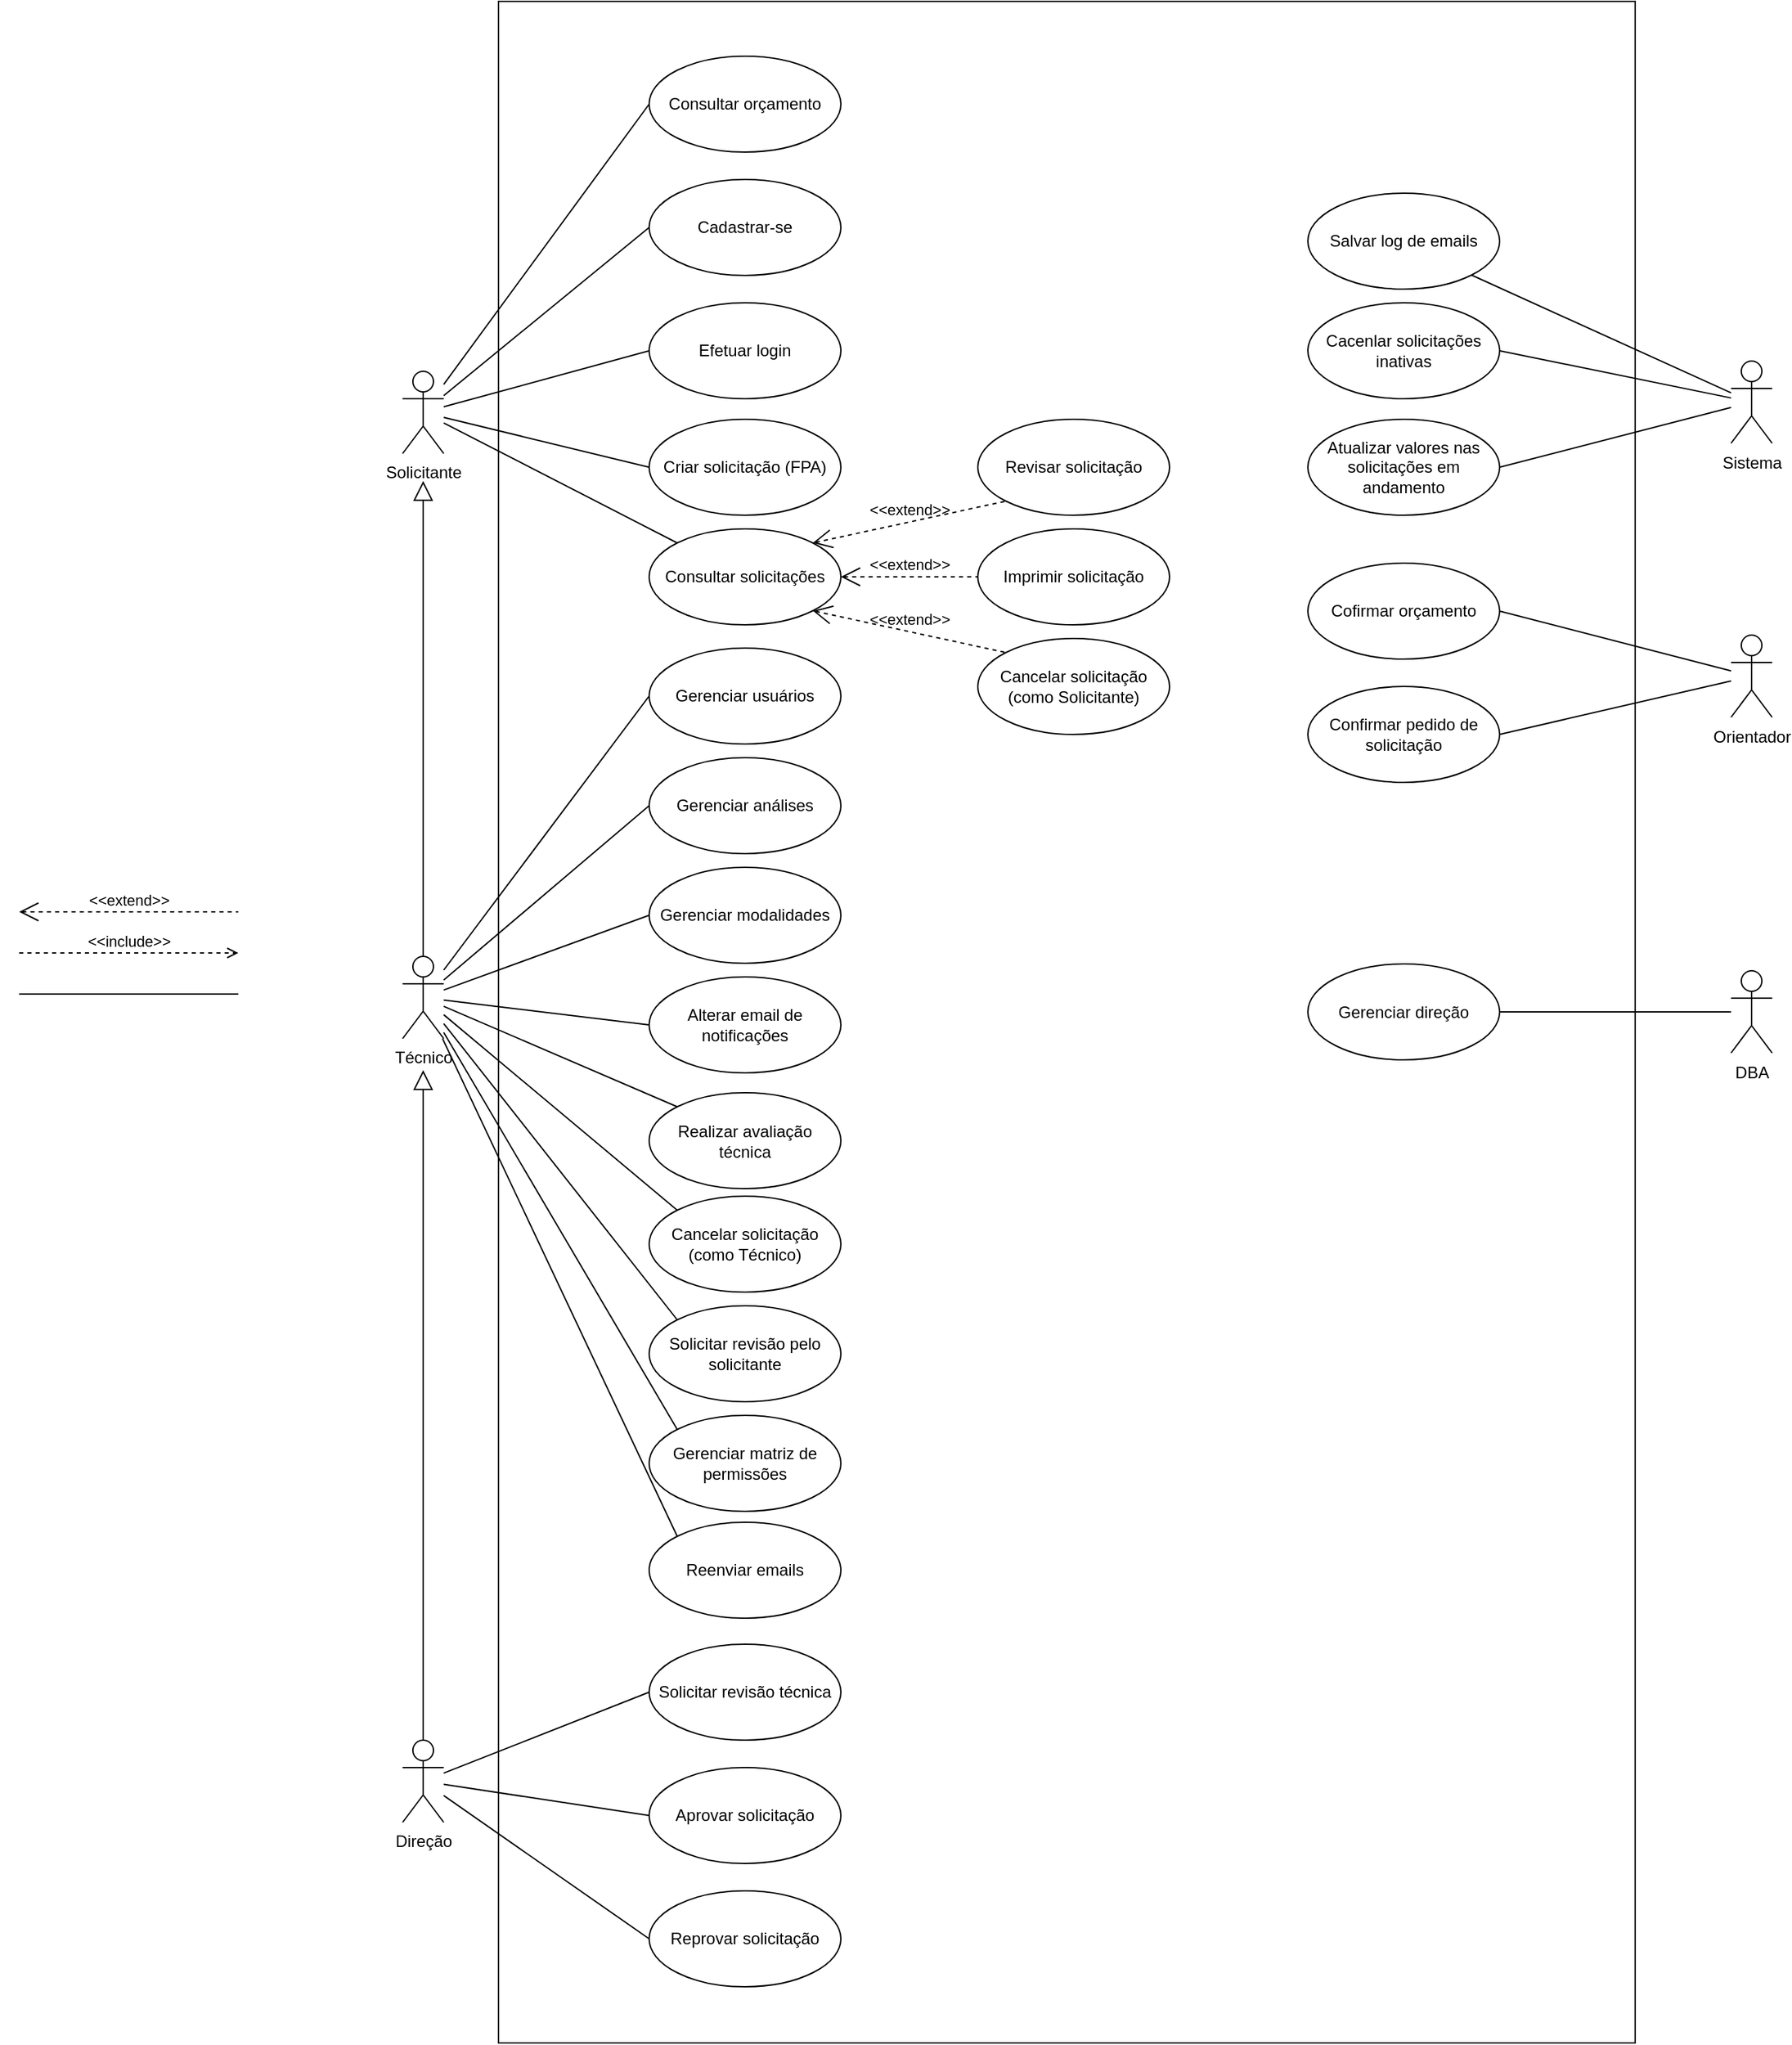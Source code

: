 <mxfile version="26.2.15">
  <diagram name="Página-1" id="T-kE6N22ADqD35Iw9dVv">
    <mxGraphModel dx="3762" dy="1529" grid="1" gridSize="10" guides="1" tooltips="1" connect="1" arrows="1" fold="1" page="1" pageScale="1" pageWidth="1169" pageHeight="1654" math="0" shadow="0">
      <root>
        <mxCell id="0" />
        <mxCell id="1" parent="0" />
        <mxCell id="SDTokjHX8b4e2OPeZDeQ-48" value="" style="rounded=0;whiteSpace=wrap;html=1;fillColor=none;movable=0;resizable=0;rotatable=0;deletable=0;editable=0;locked=1;connectable=0;" parent="1" vertex="1">
          <mxGeometry x="140" y="30" width="830" height="1490" as="geometry" />
        </mxCell>
        <mxCell id="hf_ZjgXe4D2gobURKUqv-2" style="rounded=0;orthogonalLoop=1;jettySize=auto;html=1;entryX=0;entryY=0.5;entryDx=0;entryDy=0;endArrow=none;startFill=0;" edge="1" parent="1" source="SDTokjHX8b4e2OPeZDeQ-1" target="hf_ZjgXe4D2gobURKUqv-1">
          <mxGeometry relative="1" as="geometry" />
        </mxCell>
        <mxCell id="SDTokjHX8b4e2OPeZDeQ-1" value="Solicitante" style="shape=umlActor;verticalLabelPosition=bottom;verticalAlign=top;html=1;outlineConnect=0;" parent="1" vertex="1">
          <mxGeometry x="70" y="300" width="30" height="60" as="geometry" />
        </mxCell>
        <mxCell id="SDTokjHX8b4e2OPeZDeQ-2" value="Orientador" style="shape=umlActor;verticalLabelPosition=bottom;verticalAlign=top;html=1;outlineConnect=0;" parent="1" vertex="1">
          <mxGeometry x="1040" y="492.5" width="30" height="60" as="geometry" />
        </mxCell>
        <mxCell id="SDTokjHX8b4e2OPeZDeQ-3" value="Sistema" style="shape=umlActor;verticalLabelPosition=bottom;verticalAlign=top;html=1;outlineConnect=0;" parent="1" vertex="1">
          <mxGeometry x="1040" y="292.5" width="30" height="60" as="geometry" />
        </mxCell>
        <mxCell id="SDTokjHX8b4e2OPeZDeQ-4" value="Técnico" style="shape=umlActor;verticalLabelPosition=bottom;verticalAlign=top;html=1;outlineConnect=0;" parent="1" vertex="1">
          <mxGeometry x="70" y="727" width="30" height="60" as="geometry" />
        </mxCell>
        <mxCell id="SDTokjHX8b4e2OPeZDeQ-5" value="Direção" style="shape=umlActor;verticalLabelPosition=bottom;verticalAlign=top;html=1;outlineConnect=0;" parent="1" vertex="1">
          <mxGeometry x="70" y="1299" width="30" height="60" as="geometry" />
        </mxCell>
        <mxCell id="SDTokjHX8b4e2OPeZDeQ-9" value="" style="edgeStyle=none;html=1;endArrow=block;endFill=0;endSize=12;verticalAlign=bottom;rounded=0;exitX=0.5;exitY=0;exitDx=0;exitDy=0;exitPerimeter=0;" parent="1" source="SDTokjHX8b4e2OPeZDeQ-5" edge="1">
          <mxGeometry width="160" relative="1" as="geometry">
            <mxPoint x="-340" y="660" as="sourcePoint" />
            <mxPoint x="85" y="810" as="targetPoint" />
          </mxGeometry>
        </mxCell>
        <mxCell id="SDTokjHX8b4e2OPeZDeQ-10" value="Cadastrar-se" style="ellipse;whiteSpace=wrap;html=1;" parent="1" vertex="1">
          <mxGeometry x="250" y="160" width="140" height="70" as="geometry" />
        </mxCell>
        <mxCell id="SDTokjHX8b4e2OPeZDeQ-11" value="" style="edgeStyle=none;html=1;endArrow=none;verticalAlign=bottom;rounded=0;" parent="1" edge="1">
          <mxGeometry width="160" relative="1" as="geometry">
            <mxPoint x="-210" y="754.5" as="sourcePoint" />
            <mxPoint x="-50" y="754.5" as="targetPoint" />
          </mxGeometry>
        </mxCell>
        <mxCell id="SDTokjHX8b4e2OPeZDeQ-12" value="&amp;lt;&amp;lt;include&amp;gt;&amp;gt;" style="edgeStyle=none;html=1;endArrow=open;verticalAlign=bottom;dashed=1;labelBackgroundColor=none;rounded=0;" parent="1" edge="1">
          <mxGeometry width="160" relative="1" as="geometry">
            <mxPoint x="-210" y="724.5" as="sourcePoint" />
            <mxPoint x="-50" y="724.5" as="targetPoint" />
          </mxGeometry>
        </mxCell>
        <mxCell id="SDTokjHX8b4e2OPeZDeQ-13" value="&amp;lt;&amp;lt;extend&amp;gt;&amp;gt;" style="edgeStyle=none;html=1;startArrow=open;endArrow=none;startSize=12;verticalAlign=bottom;dashed=1;labelBackgroundColor=none;rounded=0;" parent="1" edge="1">
          <mxGeometry width="160" relative="1" as="geometry">
            <mxPoint x="-210" y="694.5" as="sourcePoint" />
            <mxPoint x="-50" y="694.5" as="targetPoint" />
          </mxGeometry>
        </mxCell>
        <mxCell id="SDTokjHX8b4e2OPeZDeQ-15" value="Efetuar login" style="ellipse;whiteSpace=wrap;html=1;" parent="1" vertex="1">
          <mxGeometry x="250" y="250" width="140" height="70" as="geometry" />
        </mxCell>
        <mxCell id="SDTokjHX8b4e2OPeZDeQ-17" value="" style="edgeStyle=none;html=1;endArrow=block;endFill=0;endSize=12;verticalAlign=bottom;rounded=0;exitX=0.5;exitY=0;exitDx=0;exitDy=0;exitPerimeter=0;" parent="1" source="SDTokjHX8b4e2OPeZDeQ-4" edge="1">
          <mxGeometry width="160" relative="1" as="geometry">
            <mxPoint x="110" y="480" as="sourcePoint" />
            <mxPoint x="85" y="380" as="targetPoint" />
          </mxGeometry>
        </mxCell>
        <mxCell id="SDTokjHX8b4e2OPeZDeQ-20" value="Criar solicitação (FPA)" style="ellipse;whiteSpace=wrap;html=1;" parent="1" vertex="1">
          <mxGeometry x="250" y="335" width="140" height="70" as="geometry" />
        </mxCell>
        <mxCell id="SDTokjHX8b4e2OPeZDeQ-21" value="Consultar solicitações" style="ellipse;whiteSpace=wrap;html=1;" parent="1" vertex="1">
          <mxGeometry x="250" y="415" width="140" height="70" as="geometry" />
        </mxCell>
        <mxCell id="SDTokjHX8b4e2OPeZDeQ-22" value="Revisar solicitação" style="ellipse;whiteSpace=wrap;html=1;" parent="1" vertex="1">
          <mxGeometry x="490" y="335" width="140" height="70" as="geometry" />
        </mxCell>
        <mxCell id="SDTokjHX8b4e2OPeZDeQ-23" value="&amp;lt;&amp;lt;extend&amp;gt;&amp;gt;" style="edgeStyle=none;html=1;startArrow=open;endArrow=none;startSize=12;verticalAlign=bottom;dashed=1;labelBackgroundColor=none;rounded=0;entryX=0;entryY=1;entryDx=0;entryDy=0;exitX=1;exitY=0;exitDx=0;exitDy=0;" parent="1" source="SDTokjHX8b4e2OPeZDeQ-21" target="SDTokjHX8b4e2OPeZDeQ-22" edge="1">
          <mxGeometry width="160" relative="1" as="geometry">
            <mxPoint x="360" y="635" as="sourcePoint" />
            <mxPoint x="520" y="635" as="targetPoint" />
          </mxGeometry>
        </mxCell>
        <mxCell id="SDTokjHX8b4e2OPeZDeQ-24" value="Imprimir solicitação" style="ellipse;whiteSpace=wrap;html=1;" parent="1" vertex="1">
          <mxGeometry x="490" y="415" width="140" height="70" as="geometry" />
        </mxCell>
        <mxCell id="SDTokjHX8b4e2OPeZDeQ-25" value="&amp;lt;&amp;lt;extend&amp;gt;&amp;gt;" style="edgeStyle=none;html=1;startArrow=open;endArrow=none;startSize=12;verticalAlign=bottom;dashed=1;labelBackgroundColor=none;rounded=0;exitX=1;exitY=0.5;exitDx=0;exitDy=0;entryX=0;entryY=0.5;entryDx=0;entryDy=0;" parent="1" source="SDTokjHX8b4e2OPeZDeQ-21" target="SDTokjHX8b4e2OPeZDeQ-24" edge="1">
          <mxGeometry width="160" relative="1" as="geometry">
            <mxPoint x="360" y="635" as="sourcePoint" />
            <mxPoint x="520" y="635" as="targetPoint" />
          </mxGeometry>
        </mxCell>
        <mxCell id="SDTokjHX8b4e2OPeZDeQ-26" value="&lt;div&gt;Cancelar solicitação (como Solicitante)&lt;/div&gt;" style="ellipse;whiteSpace=wrap;html=1;" parent="1" vertex="1">
          <mxGeometry x="490" y="495" width="140" height="70" as="geometry" />
        </mxCell>
        <mxCell id="SDTokjHX8b4e2OPeZDeQ-27" value="&amp;lt;&amp;lt;extend&amp;gt;&amp;gt;" style="edgeStyle=none;html=1;startArrow=open;endArrow=none;startSize=12;verticalAlign=bottom;dashed=1;labelBackgroundColor=none;rounded=0;exitX=1;exitY=1;exitDx=0;exitDy=0;entryX=0;entryY=0;entryDx=0;entryDy=0;" parent="1" source="SDTokjHX8b4e2OPeZDeQ-21" target="SDTokjHX8b4e2OPeZDeQ-26" edge="1">
          <mxGeometry width="160" relative="1" as="geometry">
            <mxPoint x="360" y="635" as="sourcePoint" />
            <mxPoint x="520" y="635" as="targetPoint" />
          </mxGeometry>
        </mxCell>
        <mxCell id="SDTokjHX8b4e2OPeZDeQ-28" value="" style="edgeStyle=none;html=1;endArrow=none;verticalAlign=bottom;rounded=0;entryX=0;entryY=0.5;entryDx=0;entryDy=0;" parent="1" source="SDTokjHX8b4e2OPeZDeQ-1" target="SDTokjHX8b4e2OPeZDeQ-10" edge="1">
          <mxGeometry width="160" relative="1" as="geometry">
            <mxPoint x="110" y="320" as="sourcePoint" />
            <mxPoint x="270" y="310" as="targetPoint" />
          </mxGeometry>
        </mxCell>
        <mxCell id="SDTokjHX8b4e2OPeZDeQ-29" value="" style="edgeStyle=none;html=1;endArrow=none;verticalAlign=bottom;rounded=0;entryX=0;entryY=0.5;entryDx=0;entryDy=0;" parent="1" source="SDTokjHX8b4e2OPeZDeQ-1" target="SDTokjHX8b4e2OPeZDeQ-15" edge="1">
          <mxGeometry width="160" relative="1" as="geometry">
            <mxPoint x="110" y="330" as="sourcePoint" />
            <mxPoint x="260" y="275" as="targetPoint" />
          </mxGeometry>
        </mxCell>
        <mxCell id="SDTokjHX8b4e2OPeZDeQ-30" value="" style="edgeStyle=none;html=1;endArrow=none;verticalAlign=bottom;rounded=0;entryX=0;entryY=0.5;entryDx=0;entryDy=0;" parent="1" source="SDTokjHX8b4e2OPeZDeQ-1" target="SDTokjHX8b4e2OPeZDeQ-20" edge="1">
          <mxGeometry width="160" relative="1" as="geometry">
            <mxPoint x="110" y="340" as="sourcePoint" />
            <mxPoint x="260" y="275" as="targetPoint" />
          </mxGeometry>
        </mxCell>
        <mxCell id="SDTokjHX8b4e2OPeZDeQ-31" value="" style="edgeStyle=none;html=1;endArrow=none;verticalAlign=bottom;rounded=0;entryX=0;entryY=0;entryDx=0;entryDy=0;" parent="1" source="SDTokjHX8b4e2OPeZDeQ-1" target="SDTokjHX8b4e2OPeZDeQ-21" edge="1">
          <mxGeometry width="160" relative="1" as="geometry">
            <mxPoint x="110" y="350" as="sourcePoint" />
            <mxPoint x="260" y="275" as="targetPoint" />
          </mxGeometry>
        </mxCell>
        <mxCell id="SDTokjHX8b4e2OPeZDeQ-32" value="Gerenciar usuários" style="ellipse;whiteSpace=wrap;html=1;" parent="1" vertex="1">
          <mxGeometry x="250" y="502" width="140" height="70" as="geometry" />
        </mxCell>
        <mxCell id="SDTokjHX8b4e2OPeZDeQ-33" value="Gerenciar análises" style="ellipse;whiteSpace=wrap;html=1;" parent="1" vertex="1">
          <mxGeometry x="250" y="582" width="140" height="70" as="geometry" />
        </mxCell>
        <mxCell id="SDTokjHX8b4e2OPeZDeQ-34" value="Gerenciar modalidades" style="ellipse;whiteSpace=wrap;html=1;" parent="1" vertex="1">
          <mxGeometry x="250" y="662" width="140" height="70" as="geometry" />
        </mxCell>
        <mxCell id="SDTokjHX8b4e2OPeZDeQ-35" value="Alterar email de notificações" style="ellipse;whiteSpace=wrap;html=1;" parent="1" vertex="1">
          <mxGeometry x="250" y="742" width="140" height="70" as="geometry" />
        </mxCell>
        <mxCell id="SDTokjHX8b4e2OPeZDeQ-36" value="Realizar avaliação técnica" style="ellipse;whiteSpace=wrap;html=1;" parent="1" vertex="1">
          <mxGeometry x="250" y="826.5" width="140" height="70" as="geometry" />
        </mxCell>
        <mxCell id="SDTokjHX8b4e2OPeZDeQ-37" value="" style="edgeStyle=none;html=1;endArrow=none;verticalAlign=bottom;rounded=0;entryX=0;entryY=0.5;entryDx=0;entryDy=0;" parent="1" source="SDTokjHX8b4e2OPeZDeQ-4" target="SDTokjHX8b4e2OPeZDeQ-32" edge="1">
          <mxGeometry width="160" relative="1" as="geometry">
            <mxPoint x="102" y="734" as="sourcePoint" />
            <mxPoint x="281" y="672" as="targetPoint" />
          </mxGeometry>
        </mxCell>
        <mxCell id="SDTokjHX8b4e2OPeZDeQ-38" value="" style="edgeStyle=none;html=1;endArrow=none;verticalAlign=bottom;rounded=0;entryX=0;entryY=0.5;entryDx=0;entryDy=0;" parent="1" source="SDTokjHX8b4e2OPeZDeQ-4" target="SDTokjHX8b4e2OPeZDeQ-33" edge="1">
          <mxGeometry width="160" relative="1" as="geometry">
            <mxPoint x="104" y="742" as="sourcePoint" />
            <mxPoint x="260" y="662" as="targetPoint" />
          </mxGeometry>
        </mxCell>
        <mxCell id="SDTokjHX8b4e2OPeZDeQ-39" value="" style="edgeStyle=none;html=1;endArrow=none;verticalAlign=bottom;rounded=0;entryX=0;entryY=0.5;entryDx=0;entryDy=0;" parent="1" source="SDTokjHX8b4e2OPeZDeQ-4" target="SDTokjHX8b4e2OPeZDeQ-34" edge="1">
          <mxGeometry width="160" relative="1" as="geometry">
            <mxPoint x="105" y="749" as="sourcePoint" />
            <mxPoint x="260" y="752" as="targetPoint" />
          </mxGeometry>
        </mxCell>
        <mxCell id="SDTokjHX8b4e2OPeZDeQ-40" value="" style="edgeStyle=none;html=1;endArrow=none;verticalAlign=bottom;rounded=0;entryX=0;entryY=0.5;entryDx=0;entryDy=0;" parent="1" source="SDTokjHX8b4e2OPeZDeQ-4" target="SDTokjHX8b4e2OPeZDeQ-35" edge="1">
          <mxGeometry width="160" relative="1" as="geometry">
            <mxPoint x="105" y="756" as="sourcePoint" />
            <mxPoint x="260" y="842" as="targetPoint" />
          </mxGeometry>
        </mxCell>
        <mxCell id="SDTokjHX8b4e2OPeZDeQ-41" value="" style="edgeStyle=none;html=1;endArrow=none;verticalAlign=bottom;rounded=0;entryX=0;entryY=0;entryDx=0;entryDy=0;" parent="1" source="SDTokjHX8b4e2OPeZDeQ-4" target="SDTokjHX8b4e2OPeZDeQ-36" edge="1">
          <mxGeometry width="160" relative="1" as="geometry">
            <mxPoint x="102" y="765" as="sourcePoint" />
            <mxPoint x="260" y="932" as="targetPoint" />
          </mxGeometry>
        </mxCell>
        <mxCell id="SDTokjHX8b4e2OPeZDeQ-43" value="DBA" style="shape=umlActor;verticalLabelPosition=bottom;verticalAlign=top;html=1;outlineConnect=0;" parent="1" vertex="1">
          <mxGeometry x="1040" y="737.5" width="30" height="60" as="geometry" />
        </mxCell>
        <mxCell id="SDTokjHX8b4e2OPeZDeQ-45" value="Cancelar solicitação (como Técnico)" style="ellipse;whiteSpace=wrap;html=1;" parent="1" vertex="1">
          <mxGeometry x="250" y="902" width="140" height="70" as="geometry" />
        </mxCell>
        <mxCell id="SDTokjHX8b4e2OPeZDeQ-46" value="" style="edgeStyle=none;html=1;endArrow=none;verticalAlign=bottom;rounded=0;entryX=0;entryY=0;entryDx=0;entryDy=0;" parent="1" source="SDTokjHX8b4e2OPeZDeQ-4" target="SDTokjHX8b4e2OPeZDeQ-45" edge="1">
          <mxGeometry width="160" relative="1" as="geometry">
            <mxPoint x="100" y="772" as="sourcePoint" />
            <mxPoint x="280" y="922" as="targetPoint" />
          </mxGeometry>
        </mxCell>
        <mxCell id="SDTokjHX8b4e2OPeZDeQ-49" value="Solicitar revisão técnica" style="ellipse;whiteSpace=wrap;html=1;" parent="1" vertex="1">
          <mxGeometry x="250" y="1229" width="140" height="70" as="geometry" />
        </mxCell>
        <mxCell id="SDTokjHX8b4e2OPeZDeQ-50" value="" style="edgeStyle=none;html=1;endArrow=none;verticalAlign=bottom;rounded=0;entryX=0;entryY=0.5;entryDx=0;entryDy=0;" parent="1" source="SDTokjHX8b4e2OPeZDeQ-5" target="SDTokjHX8b4e2OPeZDeQ-49" edge="1">
          <mxGeometry width="160" relative="1" as="geometry">
            <mxPoint x="110" y="1269" as="sourcePoint" />
            <mxPoint x="-50" y="1143.5" as="targetPoint" />
          </mxGeometry>
        </mxCell>
        <mxCell id="SDTokjHX8b4e2OPeZDeQ-51" value="Aprovar solicitação" style="ellipse;whiteSpace=wrap;html=1;" parent="1" vertex="1">
          <mxGeometry x="250" y="1319" width="140" height="70" as="geometry" />
        </mxCell>
        <mxCell id="SDTokjHX8b4e2OPeZDeQ-52" value="Reprovar solicitação" style="ellipse;whiteSpace=wrap;html=1;" parent="1" vertex="1">
          <mxGeometry x="250" y="1409" width="140" height="70" as="geometry" />
        </mxCell>
        <mxCell id="SDTokjHX8b4e2OPeZDeQ-53" value="Solicitar revisão pelo solicitante" style="ellipse;whiteSpace=wrap;html=1;" parent="1" vertex="1">
          <mxGeometry x="250" y="982" width="140" height="70" as="geometry" />
        </mxCell>
        <mxCell id="SDTokjHX8b4e2OPeZDeQ-54" value="" style="edgeStyle=none;html=1;endArrow=none;verticalAlign=bottom;rounded=0;entryX=0;entryY=0;entryDx=0;entryDy=0;" parent="1" source="SDTokjHX8b4e2OPeZDeQ-4" target="SDTokjHX8b4e2OPeZDeQ-53" edge="1">
          <mxGeometry width="160" relative="1" as="geometry">
            <mxPoint x="99" y="777" as="sourcePoint" />
            <mxPoint x="280" y="997" as="targetPoint" />
          </mxGeometry>
        </mxCell>
        <mxCell id="SDTokjHX8b4e2OPeZDeQ-58" value="" style="edgeStyle=none;html=1;endArrow=none;verticalAlign=bottom;rounded=0;entryX=0;entryY=0.5;entryDx=0;entryDy=0;" parent="1" source="SDTokjHX8b4e2OPeZDeQ-5" target="SDTokjHX8b4e2OPeZDeQ-51" edge="1">
          <mxGeometry width="160" relative="1" as="geometry">
            <mxPoint x="110" y="1279" as="sourcePoint" />
            <mxPoint x="260" y="1274" as="targetPoint" />
          </mxGeometry>
        </mxCell>
        <mxCell id="SDTokjHX8b4e2OPeZDeQ-59" value="" style="edgeStyle=none;html=1;endArrow=none;verticalAlign=bottom;rounded=0;entryX=0;entryY=0.5;entryDx=0;entryDy=0;" parent="1" source="SDTokjHX8b4e2OPeZDeQ-5" target="SDTokjHX8b4e2OPeZDeQ-52" edge="1">
          <mxGeometry width="160" relative="1" as="geometry">
            <mxPoint x="110" y="1341" as="sourcePoint" />
            <mxPoint x="260" y="1364" as="targetPoint" />
          </mxGeometry>
        </mxCell>
        <mxCell id="SDTokjHX8b4e2OPeZDeQ-60" value="Cacenlar solicitações inativas" style="ellipse;whiteSpace=wrap;html=1;" parent="1" vertex="1">
          <mxGeometry x="731" y="250" width="140" height="70" as="geometry" />
        </mxCell>
        <mxCell id="SDTokjHX8b4e2OPeZDeQ-63" value="" style="edgeStyle=none;html=1;endArrow=none;verticalAlign=bottom;rounded=0;entryX=1;entryY=0.5;entryDx=0;entryDy=0;" parent="1" source="SDTokjHX8b4e2OPeZDeQ-3" target="SDTokjHX8b4e2OPeZDeQ-60" edge="1">
          <mxGeometry width="160" relative="1" as="geometry">
            <mxPoint x="110" y="336" as="sourcePoint" />
            <mxPoint x="260" y="295" as="targetPoint" />
          </mxGeometry>
        </mxCell>
        <mxCell id="SDTokjHX8b4e2OPeZDeQ-64" value="Atualizar valores nas solicitações em andamento" style="ellipse;whiteSpace=wrap;html=1;" parent="1" vertex="1">
          <mxGeometry x="731" y="335" width="140" height="70" as="geometry" />
        </mxCell>
        <mxCell id="gZ1ja1v6FKMUcVp5KLyl-1" value="" style="edgeStyle=none;html=1;endArrow=none;verticalAlign=bottom;rounded=0;entryX=1;entryY=0.5;entryDx=0;entryDy=0;" parent="1" source="SDTokjHX8b4e2OPeZDeQ-3" target="SDTokjHX8b4e2OPeZDeQ-64" edge="1">
          <mxGeometry width="160" relative="1" as="geometry">
            <mxPoint x="1130" y="328" as="sourcePoint" />
            <mxPoint x="980" y="205" as="targetPoint" />
          </mxGeometry>
        </mxCell>
        <mxCell id="gZ1ja1v6FKMUcVp5KLyl-2" value="Cofirmar orçamento" style="ellipse;whiteSpace=wrap;html=1;" parent="1" vertex="1">
          <mxGeometry x="731" y="440" width="140" height="70" as="geometry" />
        </mxCell>
        <mxCell id="gZ1ja1v6FKMUcVp5KLyl-3" value="Confirmar pedido de solicitação" style="ellipse;whiteSpace=wrap;html=1;" parent="1" vertex="1">
          <mxGeometry x="731" y="530" width="140" height="70" as="geometry" />
        </mxCell>
        <mxCell id="gZ1ja1v6FKMUcVp5KLyl-4" value="" style="edgeStyle=none;html=1;endArrow=none;verticalAlign=bottom;rounded=0;entryX=1;entryY=0.5;entryDx=0;entryDy=0;" parent="1" source="SDTokjHX8b4e2OPeZDeQ-2" target="gZ1ja1v6FKMUcVp5KLyl-2" edge="1">
          <mxGeometry width="160" relative="1" as="geometry">
            <mxPoint x="1130" y="336" as="sourcePoint" />
            <mxPoint x="980" y="295" as="targetPoint" />
          </mxGeometry>
        </mxCell>
        <mxCell id="gZ1ja1v6FKMUcVp5KLyl-5" value="" style="edgeStyle=none;html=1;endArrow=none;verticalAlign=bottom;rounded=0;entryX=1;entryY=0.5;entryDx=0;entryDy=0;" parent="1" source="SDTokjHX8b4e2OPeZDeQ-2" target="gZ1ja1v6FKMUcVp5KLyl-3" edge="1">
          <mxGeometry width="160" relative="1" as="geometry">
            <mxPoint x="1140" y="346" as="sourcePoint" />
            <mxPoint x="990" y="305" as="targetPoint" />
          </mxGeometry>
        </mxCell>
        <mxCell id="gZ1ja1v6FKMUcVp5KLyl-6" value="Gerenciar d&lt;span style=&quot;background-color: transparent; color: light-dark(rgb(0, 0, 0), rgb(255, 255, 255));&quot;&gt;ireção&lt;/span&gt;" style="ellipse;whiteSpace=wrap;html=1;" parent="1" vertex="1">
          <mxGeometry x="731" y="732.5" width="140" height="70" as="geometry" />
        </mxCell>
        <mxCell id="gZ1ja1v6FKMUcVp5KLyl-7" value="" style="edgeStyle=none;html=1;endArrow=none;verticalAlign=bottom;rounded=0;entryX=1;entryY=0.5;entryDx=0;entryDy=0;" parent="1" source="SDTokjHX8b4e2OPeZDeQ-43" target="gZ1ja1v6FKMUcVp5KLyl-6" edge="1">
          <mxGeometry width="160" relative="1" as="geometry">
            <mxPoint x="1130" y="543" as="sourcePoint" />
            <mxPoint x="980" y="575" as="targetPoint" />
          </mxGeometry>
        </mxCell>
        <mxCell id="hf_ZjgXe4D2gobURKUqv-1" value="Consultar orçamento" style="ellipse;whiteSpace=wrap;html=1;" vertex="1" parent="1">
          <mxGeometry x="250" y="70" width="140" height="70" as="geometry" />
        </mxCell>
        <mxCell id="hf_ZjgXe4D2gobURKUqv-3" value="Gerenciar matriz de permissões" style="ellipse;whiteSpace=wrap;html=1;" vertex="1" parent="1">
          <mxGeometry x="250" y="1062" width="140" height="70" as="geometry" />
        </mxCell>
        <mxCell id="hf_ZjgXe4D2gobURKUqv-4" value="" style="edgeStyle=none;html=1;endArrow=none;verticalAlign=bottom;rounded=0;entryX=0;entryY=0;entryDx=0;entryDy=0;" edge="1" parent="1" source="SDTokjHX8b4e2OPeZDeQ-4" target="hf_ZjgXe4D2gobURKUqv-3">
          <mxGeometry width="160" relative="1" as="geometry">
            <mxPoint x="110" y="792" as="sourcePoint" />
            <mxPoint x="281" y="1077" as="targetPoint" />
          </mxGeometry>
        </mxCell>
        <mxCell id="hf_ZjgXe4D2gobURKUqv-5" value="Salvar log de emails" style="ellipse;whiteSpace=wrap;html=1;" vertex="1" parent="1">
          <mxGeometry x="731" y="170" width="140" height="70" as="geometry" />
        </mxCell>
        <mxCell id="hf_ZjgXe4D2gobURKUqv-6" value="" style="edgeStyle=none;html=1;endArrow=none;verticalAlign=bottom;rounded=0;entryX=1;entryY=1;entryDx=0;entryDy=0;" edge="1" parent="1" source="SDTokjHX8b4e2OPeZDeQ-3" target="hf_ZjgXe4D2gobURKUqv-5">
          <mxGeometry width="160" relative="1" as="geometry">
            <mxPoint x="1050" y="329" as="sourcePoint" />
            <mxPoint x="881" y="295" as="targetPoint" />
          </mxGeometry>
        </mxCell>
        <mxCell id="hf_ZjgXe4D2gobURKUqv-8" value="Reenviar emails" style="ellipse;whiteSpace=wrap;html=1;" vertex="1" parent="1">
          <mxGeometry x="250" y="1140" width="140" height="70" as="geometry" />
        </mxCell>
        <mxCell id="hf_ZjgXe4D2gobURKUqv-9" value="" style="edgeStyle=none;html=1;endArrow=none;verticalAlign=bottom;rounded=0;entryX=0;entryY=0;entryDx=0;entryDy=0;" edge="1" parent="1" source="SDTokjHX8b4e2OPeZDeQ-4" target="hf_ZjgXe4D2gobURKUqv-8">
          <mxGeometry width="160" relative="1" as="geometry">
            <mxPoint x="110" y="792" as="sourcePoint" />
            <mxPoint x="281" y="1082" as="targetPoint" />
          </mxGeometry>
        </mxCell>
      </root>
    </mxGraphModel>
  </diagram>
</mxfile>
